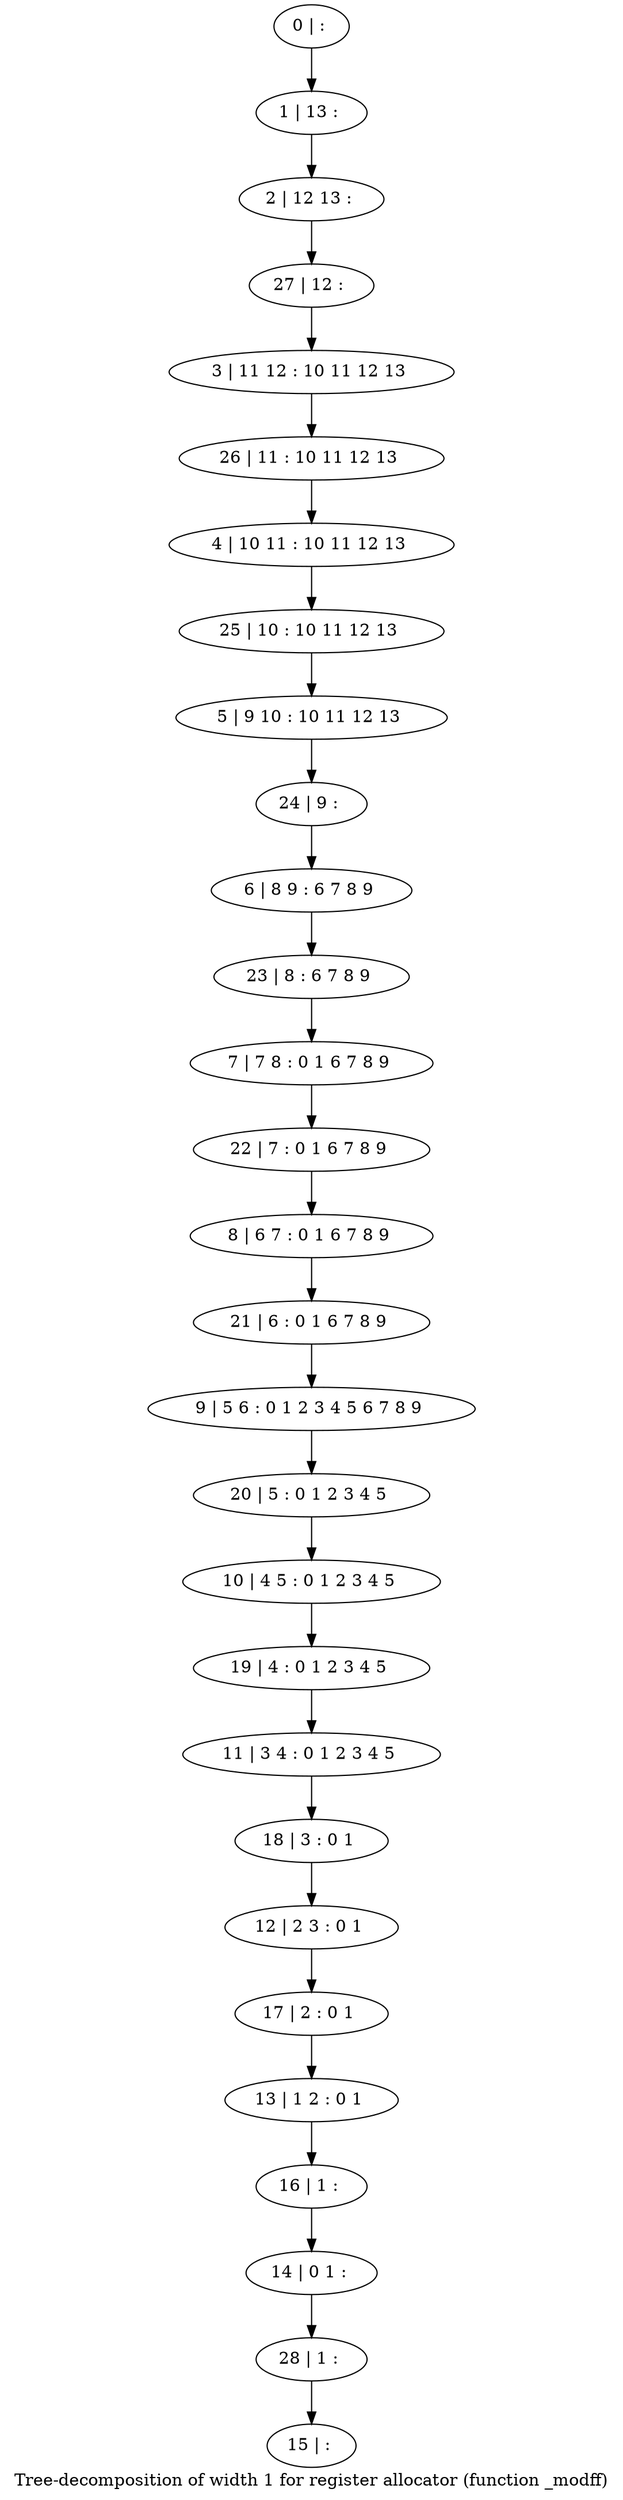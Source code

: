 digraph G {
graph [label="Tree-decomposition of width 1 for register allocator (function _modff)"]
0[label="0 | : "];
1[label="1 | 13 : "];
2[label="2 | 12 13 : "];
3[label="3 | 11 12 : 10 11 12 13 "];
4[label="4 | 10 11 : 10 11 12 13 "];
5[label="5 | 9 10 : 10 11 12 13 "];
6[label="6 | 8 9 : 6 7 8 9 "];
7[label="7 | 7 8 : 0 1 6 7 8 9 "];
8[label="8 | 6 7 : 0 1 6 7 8 9 "];
9[label="9 | 5 6 : 0 1 2 3 4 5 6 7 8 9 "];
10[label="10 | 4 5 : 0 1 2 3 4 5 "];
11[label="11 | 3 4 : 0 1 2 3 4 5 "];
12[label="12 | 2 3 : 0 1 "];
13[label="13 | 1 2 : 0 1 "];
14[label="14 | 0 1 : "];
15[label="15 | : "];
16[label="16 | 1 : "];
17[label="17 | 2 : 0 1 "];
18[label="18 | 3 : 0 1 "];
19[label="19 | 4 : 0 1 2 3 4 5 "];
20[label="20 | 5 : 0 1 2 3 4 5 "];
21[label="21 | 6 : 0 1 6 7 8 9 "];
22[label="22 | 7 : 0 1 6 7 8 9 "];
23[label="23 | 8 : 6 7 8 9 "];
24[label="24 | 9 : "];
25[label="25 | 10 : 10 11 12 13 "];
26[label="26 | 11 : 10 11 12 13 "];
27[label="27 | 12 : "];
28[label="28 | 1 : "];
0->1 ;
1->2 ;
16->14 ;
13->16 ;
17->13 ;
12->17 ;
18->12 ;
11->18 ;
19->11 ;
10->19 ;
20->10 ;
9->20 ;
21->9 ;
8->21 ;
22->8 ;
7->22 ;
23->7 ;
6->23 ;
24->6 ;
5->24 ;
25->5 ;
4->25 ;
26->4 ;
3->26 ;
27->3 ;
2->27 ;
28->15 ;
14->28 ;
}
